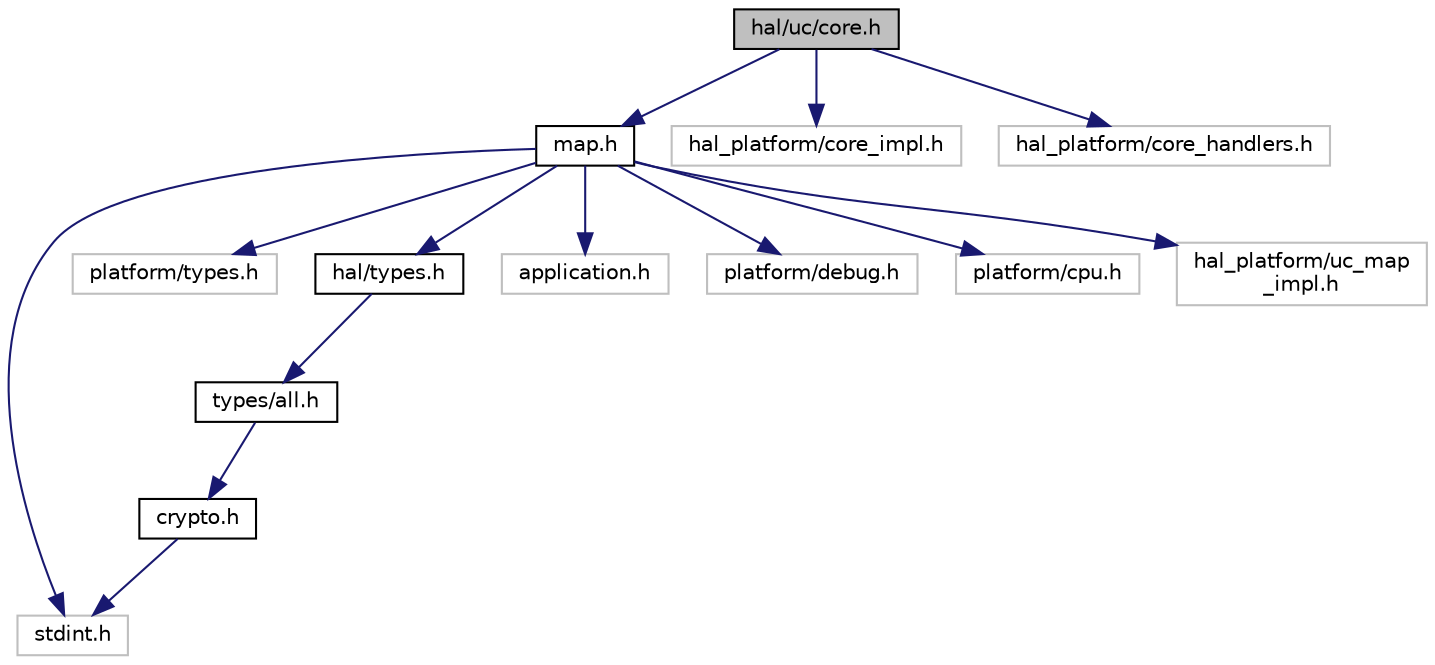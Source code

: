 digraph "hal/uc/core.h"
{
 // INTERACTIVE_SVG=YES
 // LATEX_PDF_SIZE
  bgcolor="transparent";
  edge [fontname="Helvetica",fontsize="10",labelfontname="Helvetica",labelfontsize="10"];
  node [fontname="Helvetica",fontsize="10",shape=record];
  Node1 [label="hal/uc/core.h",height=0.2,width=0.4,color="black", fillcolor="grey75", style="filled", fontcolor="black",tooltip="HAL for uC Core peripherals."];
  Node1 -> Node2 [color="midnightblue",fontsize="10",style="solid",fontname="Helvetica"];
  Node2 [label="map.h",height=0.2,width=0.4,color="black",URL="$map_8h.html",tooltip="HAL for uC Peripheral Map."];
  Node2 -> Node3 [color="midnightblue",fontsize="10",style="solid",fontname="Helvetica"];
  Node3 [label="stdint.h",height=0.2,width=0.4,color="grey75",tooltip=" "];
  Node2 -> Node4 [color="midnightblue",fontsize="10",style="solid",fontname="Helvetica"];
  Node4 [label="platform/types.h",height=0.2,width=0.4,color="grey75",tooltip=" "];
  Node2 -> Node5 [color="midnightblue",fontsize="10",style="solid",fontname="Helvetica"];
  Node5 [label="hal/types.h",height=0.2,width=0.4,color="black",URL="$types_8h_source.html",tooltip=" "];
  Node5 -> Node6 [color="midnightblue",fontsize="10",style="solid",fontname="Helvetica"];
  Node6 [label="types/all.h",height=0.2,width=0.4,color="black",URL="$types_2all_8h_source.html",tooltip=" "];
  Node6 -> Node7 [color="midnightblue",fontsize="10",style="solid",fontname="Helvetica"];
  Node7 [label="crypto.h",height=0.2,width=0.4,color="black",URL="$types_2crypto_8h_source.html",tooltip=" "];
  Node7 -> Node3 [color="midnightblue",fontsize="10",style="solid",fontname="Helvetica"];
  Node2 -> Node8 [color="midnightblue",fontsize="10",style="solid",fontname="Helvetica"];
  Node8 [label="application.h",height=0.2,width=0.4,color="grey75",tooltip=" "];
  Node2 -> Node9 [color="midnightblue",fontsize="10",style="solid",fontname="Helvetica"];
  Node9 [label="platform/debug.h",height=0.2,width=0.4,color="grey75",tooltip=" "];
  Node2 -> Node10 [color="midnightblue",fontsize="10",style="solid",fontname="Helvetica"];
  Node10 [label="platform/cpu.h",height=0.2,width=0.4,color="grey75",tooltip=" "];
  Node2 -> Node11 [color="midnightblue",fontsize="10",style="solid",fontname="Helvetica"];
  Node11 [label="hal_platform/uc_map\l_impl.h",height=0.2,width=0.4,color="grey75",tooltip=" "];
  Node1 -> Node12 [color="midnightblue",fontsize="10",style="solid",fontname="Helvetica"];
  Node12 [label="hal_platform/core_impl.h",height=0.2,width=0.4,color="grey75",tooltip=" "];
  Node1 -> Node13 [color="midnightblue",fontsize="10",style="solid",fontname="Helvetica"];
  Node13 [label="hal_platform/core_handlers.h",height=0.2,width=0.4,color="grey75",tooltip=" "];
}
